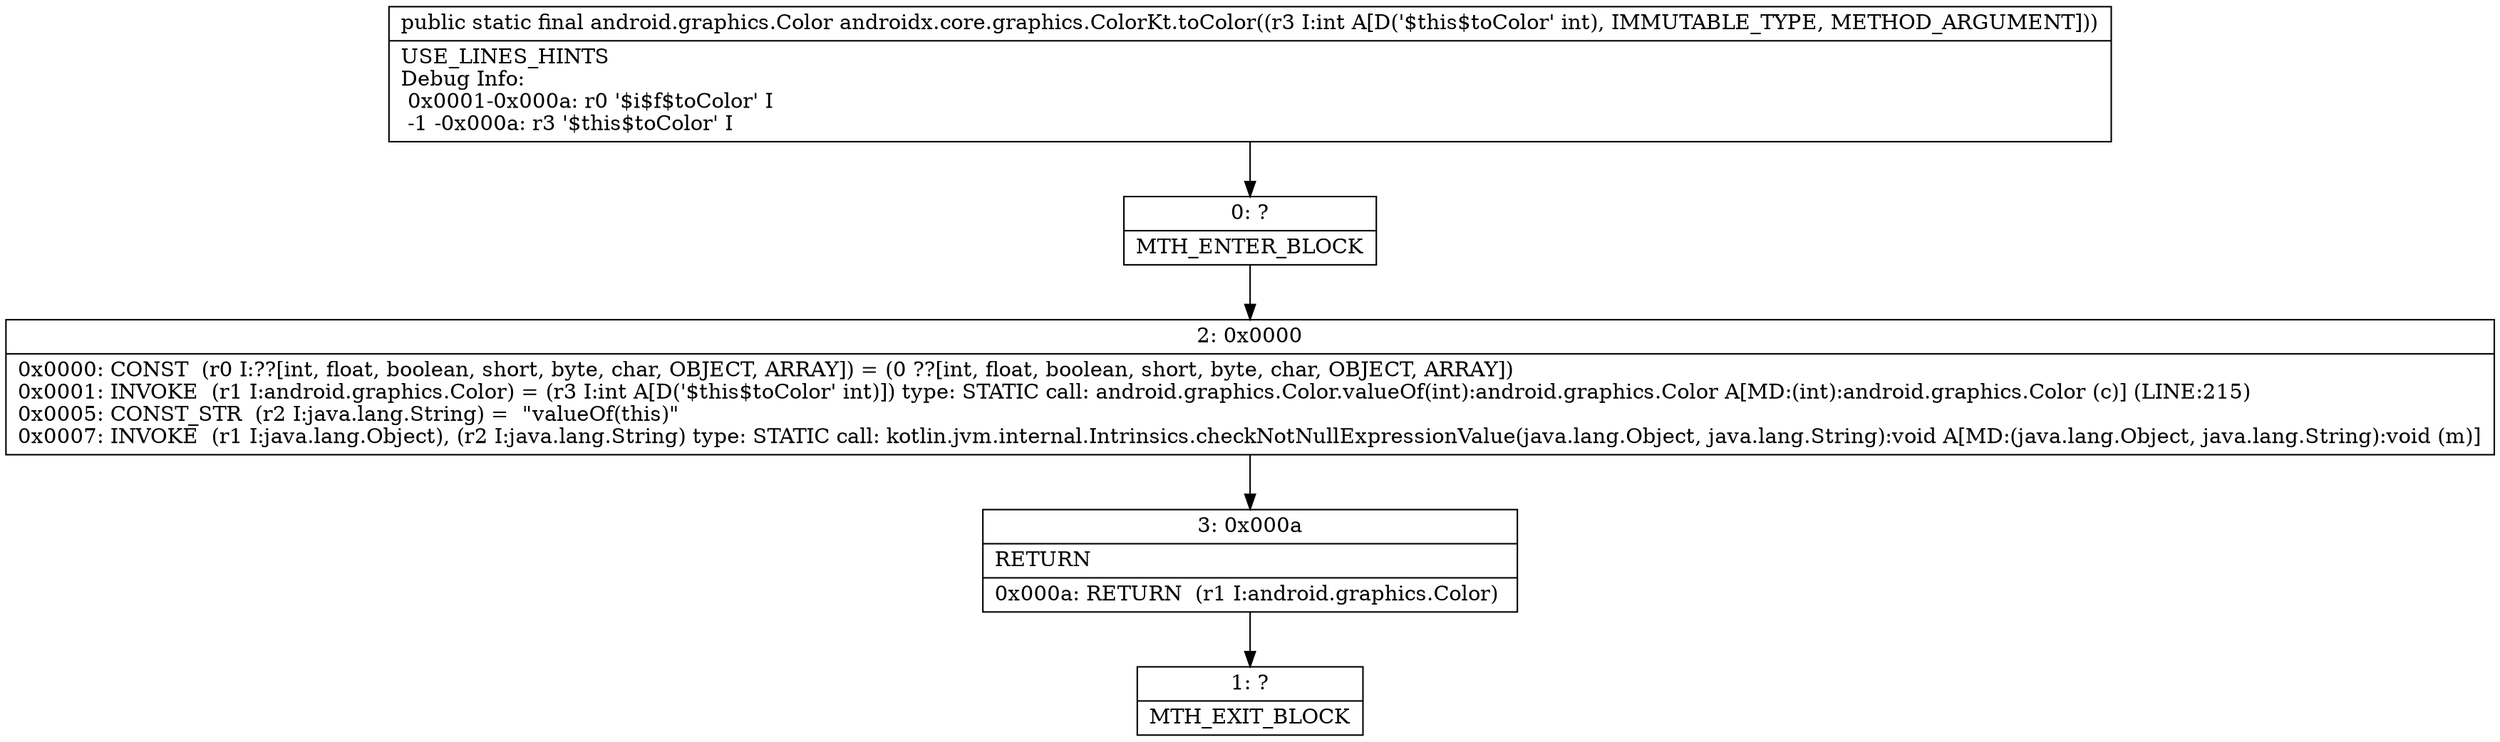 digraph "CFG forandroidx.core.graphics.ColorKt.toColor(I)Landroid\/graphics\/Color;" {
Node_0 [shape=record,label="{0\:\ ?|MTH_ENTER_BLOCK\l}"];
Node_2 [shape=record,label="{2\:\ 0x0000|0x0000: CONST  (r0 I:??[int, float, boolean, short, byte, char, OBJECT, ARRAY]) = (0 ??[int, float, boolean, short, byte, char, OBJECT, ARRAY]) \l0x0001: INVOKE  (r1 I:android.graphics.Color) = (r3 I:int A[D('$this$toColor' int)]) type: STATIC call: android.graphics.Color.valueOf(int):android.graphics.Color A[MD:(int):android.graphics.Color (c)] (LINE:215)\l0x0005: CONST_STR  (r2 I:java.lang.String) =  \"valueOf(this)\" \l0x0007: INVOKE  (r1 I:java.lang.Object), (r2 I:java.lang.String) type: STATIC call: kotlin.jvm.internal.Intrinsics.checkNotNullExpressionValue(java.lang.Object, java.lang.String):void A[MD:(java.lang.Object, java.lang.String):void (m)]\l}"];
Node_3 [shape=record,label="{3\:\ 0x000a|RETURN\l|0x000a: RETURN  (r1 I:android.graphics.Color) \l}"];
Node_1 [shape=record,label="{1\:\ ?|MTH_EXIT_BLOCK\l}"];
MethodNode[shape=record,label="{public static final android.graphics.Color androidx.core.graphics.ColorKt.toColor((r3 I:int A[D('$this$toColor' int), IMMUTABLE_TYPE, METHOD_ARGUMENT]))  | USE_LINES_HINTS\lDebug Info:\l  0x0001\-0x000a: r0 '$i$f$toColor' I\l  \-1 \-0x000a: r3 '$this$toColor' I\l}"];
MethodNode -> Node_0;Node_0 -> Node_2;
Node_2 -> Node_3;
Node_3 -> Node_1;
}

